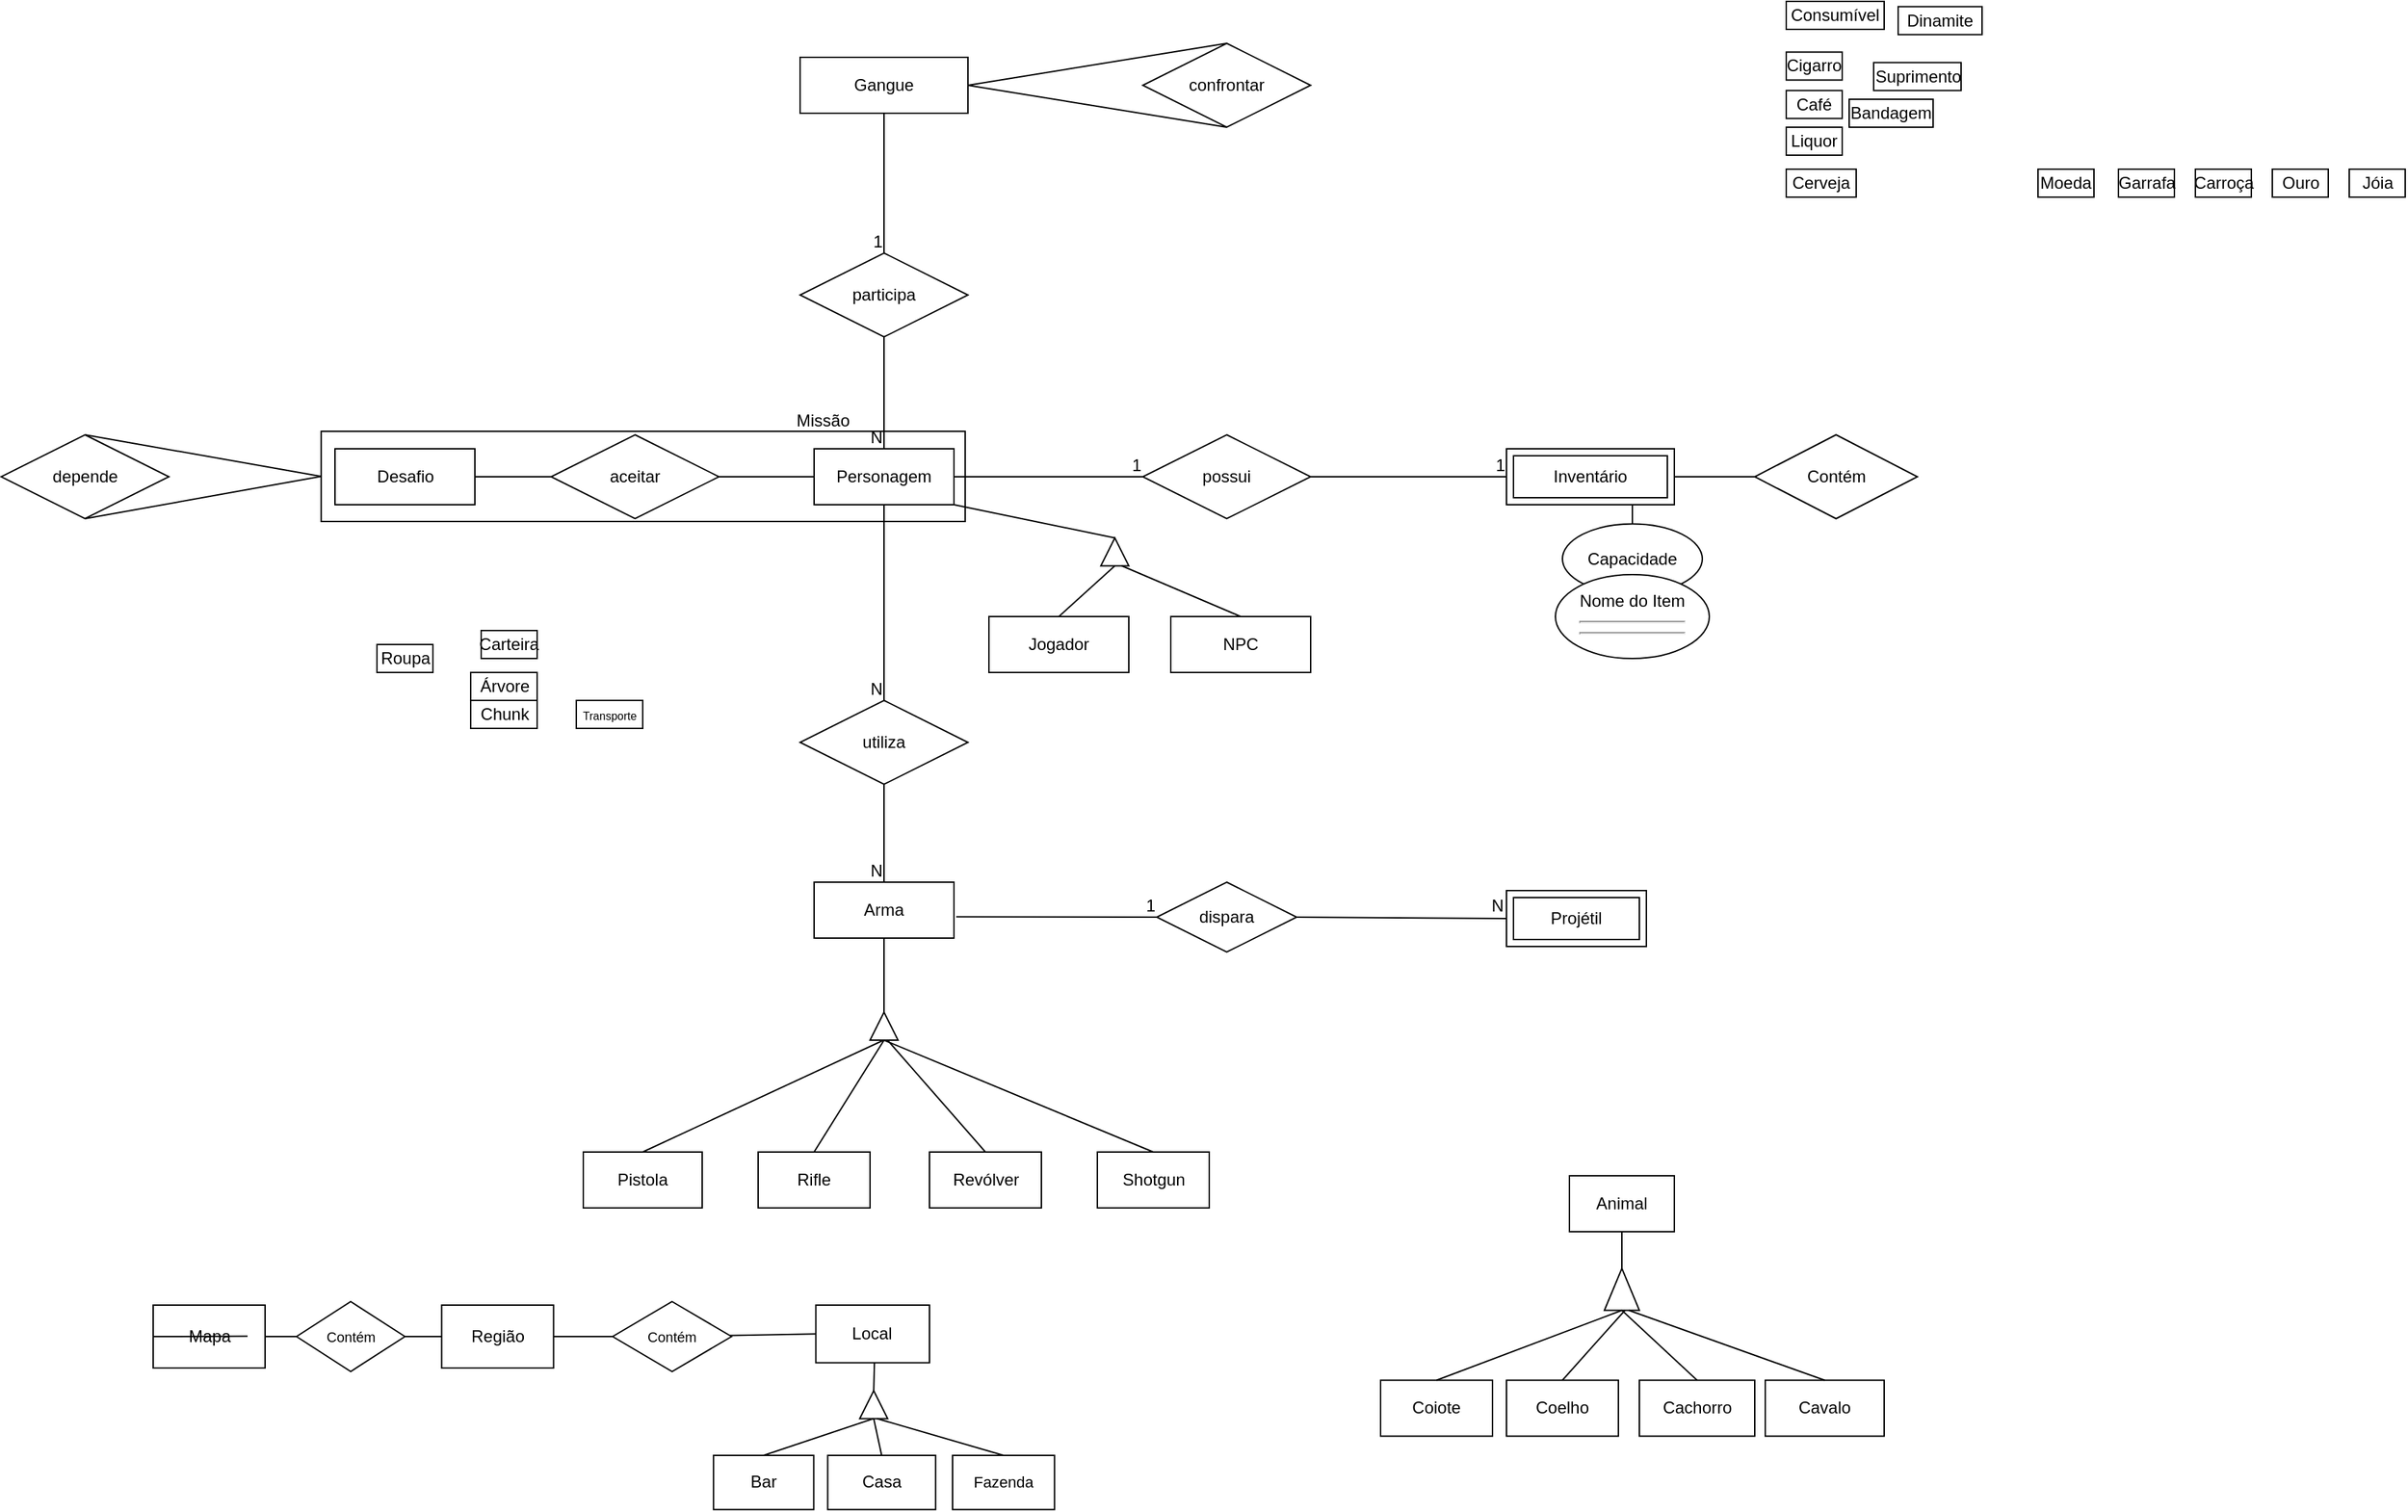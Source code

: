 <mxfile version="24.2.5" type="github">
  <diagram id="R2lEEEUBdFMjLlhIrx00" name="Page-1">
    <mxGraphModel dx="1717" dy="1564" grid="1" gridSize="10" guides="1" tooltips="1" connect="1" arrows="1" fold="1" page="1" pageScale="1" pageWidth="850" pageHeight="1100" math="0" shadow="0" extFonts="Permanent Marker^https://fonts.googleapis.com/css?family=Permanent+Marker">
      <root>
        <mxCell id="0" />
        <mxCell id="1" parent="0" />
        <mxCell id="edTjm4dISCqz6r1TiSTo-98" value="" style="group" parent="1" connectable="0" vertex="1">
          <mxGeometry x="152.63" y="122" width="498.75" height="90" as="geometry" />
        </mxCell>
        <mxCell id="edTjm4dISCqz6r1TiSTo-96" value="" style="rounded=0;whiteSpace=wrap;html=1;" parent="edTjm4dISCqz6r1TiSTo-98" vertex="1">
          <mxGeometry y="25.522" width="460.385" height="64.478" as="geometry" />
        </mxCell>
        <mxCell id="edTjm4dISCqz6r1TiSTo-97" value="Missão" style="text;html=1;align=center;verticalAlign=middle;resizable=1;points=[];autosize=1;strokeColor=none;fillColor=none;movable=1;rotatable=1;deletable=1;editable=1;locked=0;connectable=1;" parent="edTjm4dISCqz6r1TiSTo-98" vertex="1">
          <mxGeometry x="328.748" y="2.52" width="60" height="30" as="geometry" />
        </mxCell>
        <mxCell id="MHSS6djbWjyrjED063CA-1" value="Cachorro" style="whiteSpace=wrap;html=1;" parent="1" vertex="1">
          <mxGeometry x="1095" y="826.25" width="82.5" height="40" as="geometry" />
        </mxCell>
        <mxCell id="NFgqACAjN6bbBUPU2ulZ-8" value="Bar" style="whiteSpace=wrap;html=1;" parent="1" vertex="1">
          <mxGeometry x="433.12" y="880" width="71.63" height="38.75" as="geometry" />
        </mxCell>
        <mxCell id="PZfGzbShFNdAoiEEgzWy-10" value="Ouro" style="whiteSpace=wrap;html=1;" parent="1" vertex="1">
          <mxGeometry x="1547.5" y="-40" width="40" height="20" as="geometry" />
        </mxCell>
        <mxCell id="PZfGzbShFNdAoiEEgzWy-11" value="Coiote" style="whiteSpace=wrap;html=1;" parent="1" vertex="1">
          <mxGeometry x="910" y="826.25" width="80" height="40" as="geometry" />
        </mxCell>
        <mxCell id="PZfGzbShFNdAoiEEgzWy-12" value="Bandagem" style="whiteSpace=wrap;html=1;" parent="1" vertex="1">
          <mxGeometry x="1245" y="-90" width="60" height="20" as="geometry" />
        </mxCell>
        <mxCell id="PZfGzbShFNdAoiEEgzWy-13" value="Garrafa" style="whiteSpace=wrap;html=1;" parent="1" vertex="1">
          <mxGeometry x="1437.5" y="-40" width="40" height="20" as="geometry" />
        </mxCell>
        <mxCell id="PZfGzbShFNdAoiEEgzWy-14" value="Dinamite" style="whiteSpace=wrap;html=1;" parent="1" vertex="1">
          <mxGeometry x="1280" y="-156.25" width="60" height="20" as="geometry" />
        </mxCell>
        <mxCell id="MHSS6djbWjyrjED063CA-2" value="Jóia" style="whiteSpace=wrap;html=1;" parent="1" vertex="1">
          <mxGeometry x="1602.5" y="-40" width="40" height="20" as="geometry" />
        </mxCell>
        <mxCell id="MHSS6djbWjyrjED063CA-3" value="Coelho" style="whiteSpace=wrap;html=1;" parent="1" vertex="1">
          <mxGeometry x="1000" y="826.25" width="80" height="40" as="geometry" />
        </mxCell>
        <mxCell id="MHSS6djbWjyrjED063CA-5" value="Carroça" style="whiteSpace=wrap;html=1;" parent="1" vertex="1">
          <mxGeometry x="1492.5" y="-40" width="40" height="20" as="geometry" />
        </mxCell>
        <mxCell id="MHSS6djbWjyrjED063CA-6" value="Cavalo" style="whiteSpace=wrap;html=1;" parent="1" vertex="1">
          <mxGeometry x="1185" y="826.25" width="85" height="40" as="geometry" />
        </mxCell>
        <mxCell id="MHSS6djbWjyrjED063CA-7" value="Moeda" style="whiteSpace=wrap;html=1;" parent="1" vertex="1">
          <mxGeometry x="1380" y="-40" width="40" height="20" as="geometry" />
        </mxCell>
        <mxCell id="yV0FYIFKv9BxsQTMN04u-23" value="Carteira" style="whiteSpace=wrap;html=1;" parent="1" vertex="1">
          <mxGeometry x="267" y="290" width="40" height="20" as="geometry" />
        </mxCell>
        <mxCell id="MHSS6djbWjyrjED063CA-9" value="Consumível" style="whiteSpace=wrap;html=1;" parent="1" vertex="1">
          <mxGeometry x="1200" y="-160" width="70" height="20" as="geometry" />
        </mxCell>
        <mxCell id="MHSS6djbWjyrjED063CA-10" value="Cigarro" style="whiteSpace=wrap;html=1;" parent="1" vertex="1">
          <mxGeometry x="1200" y="-123.75" width="40" height="20" as="geometry" />
        </mxCell>
        <mxCell id="MHSS6djbWjyrjED063CA-11" value="Liquor" style="whiteSpace=wrap;html=1;" parent="1" vertex="1">
          <mxGeometry x="1200" y="-70" width="40" height="20" as="geometry" />
        </mxCell>
        <mxCell id="MHSS6djbWjyrjED063CA-12" value="Cerveja" style="whiteSpace=wrap;html=1;" parent="1" vertex="1">
          <mxGeometry x="1200" y="-40" width="50" height="20" as="geometry" />
        </mxCell>
        <mxCell id="MHSS6djbWjyrjED063CA-13" value="Café" style="whiteSpace=wrap;html=1;" parent="1" vertex="1">
          <mxGeometry x="1200" y="-96.25" width="40" height="20" as="geometry" />
        </mxCell>
        <mxCell id="MHSS6djbWjyrjED063CA-14" value="Animal" style="whiteSpace=wrap;html=1;" parent="1" vertex="1">
          <mxGeometry x="1045" y="680" width="75" height="40" as="geometry" />
        </mxCell>
        <mxCell id="NFgqACAjN6bbBUPU2ulZ-4" value="Roupa" style="whiteSpace=wrap;html=1;" parent="1" vertex="1">
          <mxGeometry x="192.5" y="300" width="40" height="20" as="geometry" />
        </mxCell>
        <mxCell id="NFgqACAjN6bbBUPU2ulZ-5" value="Suprimento" style="whiteSpace=wrap;html=1;" parent="1" vertex="1">
          <mxGeometry x="1262.5" y="-116.25" width="62.5" height="20" as="geometry" />
        </mxCell>
        <mxCell id="NFgqACAjN6bbBUPU2ulZ-10" value="&lt;font style=&quot;font-size: 11px;&quot;&gt;Fazenda&lt;/font&gt;" style="whiteSpace=wrap;html=1;" parent="1" vertex="1">
          <mxGeometry x="604" y="880" width="72.87" height="38.75" as="geometry" />
        </mxCell>
        <mxCell id="edTjm4dISCqz6r1TiSTo-13" value="Inventário" style="shape=ext;margin=3;double=1;whiteSpace=wrap;html=1;align=center;" parent="1" vertex="1">
          <mxGeometry x="1000" y="160" width="120" height="40" as="geometry" />
        </mxCell>
        <mxCell id="edTjm4dISCqz6r1TiSTo-19" value="Personagem" style="whiteSpace=wrap;html=1;align=center;" parent="1" vertex="1">
          <mxGeometry x="505" y="160" width="100" height="40" as="geometry" />
        </mxCell>
        <mxCell id="edTjm4dISCqz6r1TiSTo-20" value="possui" style="shape=rhombus;perimeter=rhombusPerimeter;whiteSpace=wrap;html=1;align=center;" parent="1" vertex="1">
          <mxGeometry x="740" y="150" width="120" height="60" as="geometry" />
        </mxCell>
        <mxCell id="edTjm4dISCqz6r1TiSTo-21" value="" style="endArrow=none;html=1;rounded=0;exitX=1;exitY=0.5;exitDx=0;exitDy=0;entryX=0;entryY=0.5;entryDx=0;entryDy=0;" parent="1" source="edTjm4dISCqz6r1TiSTo-19" target="edTjm4dISCqz6r1TiSTo-20" edge="1">
          <mxGeometry relative="1" as="geometry">
            <mxPoint x="700" y="170" as="sourcePoint" />
            <mxPoint x="860" y="170" as="targetPoint" />
          </mxGeometry>
        </mxCell>
        <mxCell id="edTjm4dISCqz6r1TiSTo-22" value="1" style="resizable=0;html=1;whiteSpace=wrap;align=right;verticalAlign=bottom;" parent="edTjm4dISCqz6r1TiSTo-21" connectable="0" vertex="1">
          <mxGeometry x="1" relative="1" as="geometry" />
        </mxCell>
        <mxCell id="edTjm4dISCqz6r1TiSTo-23" value="" style="endArrow=none;html=1;rounded=0;exitX=1;exitY=0.5;exitDx=0;exitDy=0;entryX=0;entryY=0.5;entryDx=0;entryDy=0;" parent="1" source="edTjm4dISCqz6r1TiSTo-20" target="edTjm4dISCqz6r1TiSTo-13" edge="1">
          <mxGeometry relative="1" as="geometry">
            <mxPoint x="830" y="170" as="sourcePoint" />
            <mxPoint x="990" y="170" as="targetPoint" />
          </mxGeometry>
        </mxCell>
        <mxCell id="edTjm4dISCqz6r1TiSTo-24" value="1" style="resizable=0;html=1;whiteSpace=wrap;align=right;verticalAlign=bottom;" parent="edTjm4dISCqz6r1TiSTo-23" connectable="0" vertex="1">
          <mxGeometry x="1" relative="1" as="geometry" />
        </mxCell>
        <mxCell id="W9NuQ4Psg400-CG8Jt55-2" value="Região" style="whiteSpace=wrap;html=1;align=center;" parent="1" vertex="1">
          <mxGeometry x="238.75" y="772.5" width="80" height="45" as="geometry" />
        </mxCell>
        <mxCell id="W9NuQ4Psg400-CG8Jt55-3" value="Árvore" style="whiteSpace=wrap;html=1;align=center;" parent="1" vertex="1">
          <mxGeometry x="259.5" y="320" width="47.5" height="20" as="geometry" />
        </mxCell>
        <mxCell id="W9NuQ4Psg400-CG8Jt55-4" value="Chunk" style="whiteSpace=wrap;html=1;align=center;" parent="1" vertex="1">
          <mxGeometry x="259.5" y="340" width="47.5" height="20" as="geometry" />
        </mxCell>
        <mxCell id="W9NuQ4Psg400-CG8Jt55-5" value="&lt;font style=&quot;font-size: 8px;&quot;&gt;Transporte&lt;/font&gt;" style="whiteSpace=wrap;html=1;align=center;" parent="1" vertex="1">
          <mxGeometry x="335" y="340" width="47.5" height="20" as="geometry" />
        </mxCell>
        <mxCell id="W9NuQ4Psg400-CG8Jt55-6" value="Local" style="whiteSpace=wrap;html=1;align=center;direction=south;" parent="1" vertex="1">
          <mxGeometry x="506.25" y="772.5" width="81.25" height="41.25" as="geometry" />
        </mxCell>
        <mxCell id="edTjm4dISCqz6r1TiSTo-25" value="Gangue" style="whiteSpace=wrap;html=1;align=center;" parent="1" vertex="1">
          <mxGeometry x="495" y="-120" width="120" height="40" as="geometry" />
        </mxCell>
        <mxCell id="edTjm4dISCqz6r1TiSTo-26" value="participa" style="shape=rhombus;perimeter=rhombusPerimeter;whiteSpace=wrap;html=1;align=center;" parent="1" vertex="1">
          <mxGeometry x="495" y="20" width="120" height="60" as="geometry" />
        </mxCell>
        <mxCell id="edTjm4dISCqz6r1TiSTo-35" value="" style="endArrow=none;html=1;rounded=0;exitX=0.5;exitY=1;exitDx=0;exitDy=0;entryX=0.5;entryY=0;entryDx=0;entryDy=0;" parent="1" source="edTjm4dISCqz6r1TiSTo-26" target="edTjm4dISCqz6r1TiSTo-19" edge="1">
          <mxGeometry relative="1" as="geometry">
            <mxPoint x="720" y="110" as="sourcePoint" />
            <mxPoint x="880" y="110" as="targetPoint" />
          </mxGeometry>
        </mxCell>
        <mxCell id="edTjm4dISCqz6r1TiSTo-36" value="N" style="resizable=0;html=1;whiteSpace=wrap;align=right;verticalAlign=bottom;" parent="edTjm4dISCqz6r1TiSTo-35" connectable="0" vertex="1">
          <mxGeometry x="1" relative="1" as="geometry" />
        </mxCell>
        <mxCell id="edTjm4dISCqz6r1TiSTo-37" value="" style="endArrow=none;html=1;rounded=0;exitX=0.5;exitY=1;exitDx=0;exitDy=0;entryX=0.5;entryY=0;entryDx=0;entryDy=0;" parent="1" source="edTjm4dISCqz6r1TiSTo-25" target="edTjm4dISCqz6r1TiSTo-26" edge="1">
          <mxGeometry relative="1" as="geometry">
            <mxPoint x="690" y="-70" as="sourcePoint" />
            <mxPoint x="850" y="-70" as="targetPoint" />
          </mxGeometry>
        </mxCell>
        <mxCell id="edTjm4dISCqz6r1TiSTo-38" value="1" style="resizable=0;html=1;whiteSpace=wrap;align=right;verticalAlign=bottom;" parent="edTjm4dISCqz6r1TiSTo-37" connectable="0" vertex="1">
          <mxGeometry x="1" relative="1" as="geometry" />
        </mxCell>
        <mxCell id="edTjm4dISCqz6r1TiSTo-39" value="Arma" style="whiteSpace=wrap;html=1;align=center;" parent="1" vertex="1">
          <mxGeometry x="505" y="470" width="100" height="40" as="geometry" />
        </mxCell>
        <mxCell id="7i5WLGqGZnLkVZAE3K9o-2" value="" style="endArrow=none;html=1;rounded=0;entryX=0;entryY=0.5;entryDx=0;entryDy=0;" parent="1" source="W9NuQ4Psg400-CG8Jt55-1" edge="1">
          <mxGeometry relative="1" as="geometry">
            <mxPoint x="100" y="794.81" as="sourcePoint" />
            <mxPoint x="135" y="795" as="targetPoint" />
          </mxGeometry>
        </mxCell>
        <mxCell id="edTjm4dISCqz6r1TiSTo-42" value="Projétil" style="shape=ext;margin=3;double=1;whiteSpace=wrap;html=1;align=center;" parent="1" vertex="1">
          <mxGeometry x="1000" y="476" width="100" height="40" as="geometry" />
        </mxCell>
        <mxCell id="7i5WLGqGZnLkVZAE3K9o-3" value="" style="endArrow=none;html=1;rounded=0;entryX=0;entryY=0.5;entryDx=0;entryDy=0;exitX=1;exitY=0.5;exitDx=0;exitDy=0;" parent="1" source="7i5WLGqGZnLkVZAE3K9o-4" target="W9NuQ4Psg400-CG8Jt55-2" edge="1">
          <mxGeometry relative="1" as="geometry">
            <mxPoint x="185" y="794.81" as="sourcePoint" />
            <mxPoint x="225" y="795" as="targetPoint" />
          </mxGeometry>
        </mxCell>
        <mxCell id="edTjm4dISCqz6r1TiSTo-43" value="dispara" style="shape=rhombus;perimeter=rhombusPerimeter;whiteSpace=wrap;html=1;align=center;" parent="1" vertex="1">
          <mxGeometry x="750" y="470" width="100" height="50" as="geometry" />
        </mxCell>
        <mxCell id="7i5WLGqGZnLkVZAE3K9o-4" value="&lt;font style=&quot;font-size: 10px;&quot;&gt;Contém&lt;/font&gt;" style="shape=rhombus;perimeter=rhombusPerimeter;whiteSpace=wrap;html=1;align=center;" parent="1" vertex="1">
          <mxGeometry x="135" y="770" width="77.5" height="50" as="geometry" />
        </mxCell>
        <mxCell id="edTjm4dISCqz6r1TiSTo-47" value="" style="endArrow=none;html=1;rounded=0;exitX=1.016;exitY=0.618;exitDx=0;exitDy=0;exitPerimeter=0;entryX=0;entryY=0.5;entryDx=0;entryDy=0;" parent="1" source="edTjm4dISCqz6r1TiSTo-39" target="edTjm4dISCqz6r1TiSTo-43" edge="1">
          <mxGeometry relative="1" as="geometry">
            <mxPoint x="960" y="660" as="sourcePoint" />
            <mxPoint x="1120" y="660" as="targetPoint" />
          </mxGeometry>
        </mxCell>
        <mxCell id="edTjm4dISCqz6r1TiSTo-48" value="1" style="resizable=0;html=1;whiteSpace=wrap;align=right;verticalAlign=bottom;" parent="edTjm4dISCqz6r1TiSTo-47" connectable="0" vertex="1">
          <mxGeometry x="1" relative="1" as="geometry" />
        </mxCell>
        <mxCell id="85WI85ty-LJdvJp_Vegn-1" value="Capacidade" style="ellipse;whiteSpace=wrap;html=1;align=center;" parent="1" vertex="1">
          <mxGeometry x="1040" y="213.75" width="100" height="50" as="geometry" />
        </mxCell>
        <mxCell id="edTjm4dISCqz6r1TiSTo-49" value="" style="endArrow=none;html=1;rounded=0;exitX=1;exitY=0.5;exitDx=0;exitDy=0;entryX=0;entryY=0.5;entryDx=0;entryDy=0;" parent="1" source="edTjm4dISCqz6r1TiSTo-43" target="edTjm4dISCqz6r1TiSTo-42" edge="1">
          <mxGeometry relative="1" as="geometry">
            <mxPoint x="920" y="640" as="sourcePoint" />
            <mxPoint x="1080" y="640" as="targetPoint" />
          </mxGeometry>
        </mxCell>
        <mxCell id="edTjm4dISCqz6r1TiSTo-50" value="N" style="resizable=0;html=1;whiteSpace=wrap;align=right;verticalAlign=bottom;" parent="edTjm4dISCqz6r1TiSTo-49" connectable="0" vertex="1">
          <mxGeometry x="1" relative="1" as="geometry" />
        </mxCell>
        <mxCell id="7i5WLGqGZnLkVZAE3K9o-5" value="" style="endArrow=none;html=1;rounded=0;entryX=0;entryY=0.5;entryDx=0;entryDy=0;exitX=1;exitY=0.5;exitDx=0;exitDy=0;" parent="1" source="W9NuQ4Psg400-CG8Jt55-2" edge="1">
          <mxGeometry relative="1" as="geometry">
            <mxPoint x="329.75" y="794.81" as="sourcePoint" />
            <mxPoint x="364.75" y="795" as="targetPoint" />
          </mxGeometry>
        </mxCell>
        <mxCell id="edTjm4dISCqz6r1TiSTo-51" value="Rifle" style="whiteSpace=wrap;html=1;align=center;" parent="1" vertex="1">
          <mxGeometry x="465" y="663" width="80" height="40" as="geometry" />
        </mxCell>
        <mxCell id="85WI85ty-LJdvJp_Vegn-2" value="" style="endArrow=none;html=1;rounded=0;entryX=0.75;entryY=1;entryDx=0;entryDy=0;exitX=0.5;exitY=0;exitDx=0;exitDy=0;" parent="1" source="85WI85ty-LJdvJp_Vegn-1" target="edTjm4dISCqz6r1TiSTo-13" edge="1">
          <mxGeometry width="50" height="50" relative="1" as="geometry">
            <mxPoint x="1160" y="210" as="sourcePoint" />
            <mxPoint x="1210" y="160" as="targetPoint" />
          </mxGeometry>
        </mxCell>
        <mxCell id="85WI85ty-LJdvJp_Vegn-4" value="Nome do Item&lt;hr&gt;&lt;hr&gt;" style="ellipse;whiteSpace=wrap;html=1;align=center;" parent="1" vertex="1">
          <mxGeometry x="1035" y="250" width="110" height="60" as="geometry" />
        </mxCell>
        <mxCell id="edTjm4dISCqz6r1TiSTo-52" value="Pistola" style="whiteSpace=wrap;html=1;align=center;" parent="1" vertex="1">
          <mxGeometry x="340" y="663" width="85" height="40" as="geometry" />
        </mxCell>
        <mxCell id="7i5WLGqGZnLkVZAE3K9o-6" value="" style="endArrow=none;html=1;rounded=0;entryX=0.5;entryY=1;entryDx=0;entryDy=0;" parent="1" source="7i5WLGqGZnLkVZAE3K9o-7" target="W9NuQ4Psg400-CG8Jt55-6" edge="1">
          <mxGeometry relative="1" as="geometry">
            <mxPoint x="414.75" y="794.81" as="sourcePoint" />
            <mxPoint x="454.75" y="795" as="targetPoint" />
          </mxGeometry>
        </mxCell>
        <mxCell id="edTjm4dISCqz6r1TiSTo-53" value="Shotgun" style="whiteSpace=wrap;html=1;align=center;" parent="1" vertex="1">
          <mxGeometry x="707.5" y="663" width="80" height="40" as="geometry" />
        </mxCell>
        <mxCell id="edTjm4dISCqz6r1TiSTo-54" value="Revólver" style="whiteSpace=wrap;html=1;align=center;" parent="1" vertex="1">
          <mxGeometry x="587.5" y="663" width="80" height="40" as="geometry" />
        </mxCell>
        <mxCell id="edTjm4dISCqz6r1TiSTo-55" value="Jogador" style="whiteSpace=wrap;html=1;align=center;" parent="1" vertex="1">
          <mxGeometry x="630" y="280" width="100" height="40" as="geometry" />
        </mxCell>
        <mxCell id="edTjm4dISCqz6r1TiSTo-56" value="NPC" style="whiteSpace=wrap;html=1;align=center;" parent="1" vertex="1">
          <mxGeometry x="760" y="280" width="100" height="40" as="geometry" />
        </mxCell>
        <mxCell id="7i5WLGqGZnLkVZAE3K9o-8" value="" style="triangle;whiteSpace=wrap;html=1;direction=north;" parent="1" vertex="1">
          <mxGeometry x="1070" y="746.25" width="25" height="30" as="geometry" />
        </mxCell>
        <mxCell id="7i5WLGqGZnLkVZAE3K9o-9" value="" style="endArrow=none;html=1;rounded=0;entryX=0.5;entryY=1;entryDx=0;entryDy=0;exitX=1;exitY=0.5;exitDx=0;exitDy=0;" parent="1" source="7i5WLGqGZnLkVZAE3K9o-8" target="MHSS6djbWjyrjED063CA-14" edge="1">
          <mxGeometry width="50" height="50" relative="1" as="geometry">
            <mxPoint x="1117.5" y="746.25" as="sourcePoint" />
            <mxPoint x="1167.5" y="696.25" as="targetPoint" />
          </mxGeometry>
        </mxCell>
        <mxCell id="7i5WLGqGZnLkVZAE3K9o-10" value="" style="endArrow=none;html=1;rounded=0;entryX=0;entryY=0.5;entryDx=0;entryDy=0;exitX=0.5;exitY=0;exitDx=0;exitDy=0;" parent="1" source="PZfGzbShFNdAoiEEgzWy-11" target="7i5WLGqGZnLkVZAE3K9o-8" edge="1">
          <mxGeometry width="50" height="50" relative="1" as="geometry">
            <mxPoint x="1095.5" y="766.25" as="sourcePoint" />
            <mxPoint x="1095.5" y="746.25" as="targetPoint" />
          </mxGeometry>
        </mxCell>
        <mxCell id="7i5WLGqGZnLkVZAE3K9o-11" value="" style="endArrow=none;html=1;rounded=0;entryX=0.5;entryY=1;entryDx=0;entryDy=0;exitX=0.5;exitY=0;exitDx=0;exitDy=0;" parent="1" source="MHSS6djbWjyrjED063CA-3" edge="1">
          <mxGeometry width="50" height="50" relative="1" as="geometry">
            <mxPoint x="1084.71" y="796.25" as="sourcePoint" />
            <mxPoint x="1084.71" y="776.25" as="targetPoint" />
          </mxGeometry>
        </mxCell>
        <mxCell id="7i5WLGqGZnLkVZAE3K9o-12" value="" style="endArrow=none;html=1;rounded=0;entryX=0;entryY=0.5;entryDx=0;entryDy=0;exitX=0.5;exitY=0;exitDx=0;exitDy=0;" parent="1" source="MHSS6djbWjyrjED063CA-1" target="7i5WLGqGZnLkVZAE3K9o-8" edge="1">
          <mxGeometry width="50" height="50" relative="1" as="geometry">
            <mxPoint x="1115.5" y="786.25" as="sourcePoint" />
            <mxPoint x="1115.5" y="766.25" as="targetPoint" />
          </mxGeometry>
        </mxCell>
        <mxCell id="7i5WLGqGZnLkVZAE3K9o-13" value="" style="endArrow=none;html=1;rounded=0;exitX=0.5;exitY=0;exitDx=0;exitDy=0;" parent="1" source="MHSS6djbWjyrjED063CA-6" edge="1">
          <mxGeometry width="50" height="50" relative="1" as="geometry">
            <mxPoint x="1125.5" y="796.25" as="sourcePoint" />
            <mxPoint x="1087.5" y="776.25" as="targetPoint" />
          </mxGeometry>
        </mxCell>
        <mxCell id="edTjm4dISCqz6r1TiSTo-68" value="" style="triangle;whiteSpace=wrap;html=1;direction=north;" parent="1" vertex="1">
          <mxGeometry x="545" y="563" width="20" height="20" as="geometry" />
        </mxCell>
        <mxCell id="edTjm4dISCqz6r1TiSTo-70" value="" style="endArrow=none;html=1;rounded=0;entryX=0.5;entryY=1;entryDx=0;entryDy=0;exitX=0.5;exitY=0;exitDx=0;exitDy=0;" parent="1" source="edTjm4dISCqz6r1TiSTo-52" edge="1">
          <mxGeometry width="50" height="50" relative="1" as="geometry">
            <mxPoint x="527.5" y="613" as="sourcePoint" />
            <mxPoint x="554.71" y="583" as="targetPoint" />
          </mxGeometry>
        </mxCell>
        <mxCell id="edTjm4dISCqz6r1TiSTo-71" value="" style="endArrow=none;html=1;rounded=0;entryX=0;entryY=0.5;entryDx=0;entryDy=0;exitX=0.5;exitY=0;exitDx=0;exitDy=0;" parent="1" source="edTjm4dISCqz6r1TiSTo-51" target="edTjm4dISCqz6r1TiSTo-68" edge="1">
          <mxGeometry width="50" height="50" relative="1" as="geometry">
            <mxPoint x="582.5" y="613" as="sourcePoint" />
            <mxPoint x="585.5" y="573" as="targetPoint" />
          </mxGeometry>
        </mxCell>
        <mxCell id="edTjm4dISCqz6r1TiSTo-72" value="" style="endArrow=none;html=1;rounded=0;exitX=0.5;exitY=0;exitDx=0;exitDy=0;" parent="1" source="edTjm4dISCqz6r1TiSTo-54" edge="1">
          <mxGeometry width="50" height="50" relative="1" as="geometry">
            <mxPoint x="635" y="613" as="sourcePoint" />
            <mxPoint x="557.5" y="583" as="targetPoint" />
          </mxGeometry>
        </mxCell>
        <mxCell id="edTjm4dISCqz6r1TiSTo-73" value="" style="endArrow=none;html=1;rounded=0;exitX=0.5;exitY=1;exitDx=0;exitDy=0;entryX=1;entryY=0.5;entryDx=0;entryDy=0;" parent="1" source="edTjm4dISCqz6r1TiSTo-39" target="edTjm4dISCqz6r1TiSTo-68" edge="1">
          <mxGeometry relative="1" as="geometry">
            <mxPoint x="490" y="550" as="sourcePoint" />
            <mxPoint x="650" y="550" as="targetPoint" />
          </mxGeometry>
        </mxCell>
        <mxCell id="edTjm4dISCqz6r1TiSTo-75" value="" style="endArrow=none;html=1;rounded=0;exitX=0;exitY=0.5;exitDx=0;exitDy=0;entryX=0.5;entryY=0;entryDx=0;entryDy=0;" parent="1" source="edTjm4dISCqz6r1TiSTo-68" target="edTjm4dISCqz6r1TiSTo-53" edge="1">
          <mxGeometry relative="1" as="geometry">
            <mxPoint x="857.5" y="580" as="sourcePoint" />
            <mxPoint x="1017.5" y="580" as="targetPoint" />
          </mxGeometry>
        </mxCell>
        <mxCell id="bdcIUMsAj0LZyXpdn6So-8" value="" style="triangle;whiteSpace=wrap;html=1;direction=north;" parent="1" vertex="1">
          <mxGeometry x="537.63" y="833.75" width="20" height="20" as="geometry" />
        </mxCell>
        <mxCell id="edTjm4dISCqz6r1TiSTo-77" value="utiliza" style="shape=rhombus;perimeter=rhombusPerimeter;whiteSpace=wrap;html=1;align=center;" parent="1" vertex="1">
          <mxGeometry x="495" y="340" width="120" height="60" as="geometry" />
        </mxCell>
        <mxCell id="bdcIUMsAj0LZyXpdn6So-9" value="" style="endArrow=none;html=1;rounded=0;entryX=0.5;entryY=1;entryDx=0;entryDy=0;exitX=1;exitY=0.5;exitDx=0;exitDy=0;" parent="1" source="bdcIUMsAj0LZyXpdn6So-8" edge="1">
          <mxGeometry width="50" height="50" relative="1" as="geometry">
            <mxPoint x="580.13" y="823.75" as="sourcePoint" />
            <mxPoint x="548.13" y="813.75" as="targetPoint" />
          </mxGeometry>
        </mxCell>
        <mxCell id="edTjm4dISCqz6r1TiSTo-78" value="" style="endArrow=none;html=1;rounded=0;exitX=0.5;exitY=1;exitDx=0;exitDy=0;entryX=0.5;entryY=0;entryDx=0;entryDy=0;" parent="1" source="edTjm4dISCqz6r1TiSTo-19" target="edTjm4dISCqz6r1TiSTo-77" edge="1">
          <mxGeometry relative="1" as="geometry">
            <mxPoint x="760" y="350" as="sourcePoint" />
            <mxPoint x="920" y="350" as="targetPoint" />
          </mxGeometry>
        </mxCell>
        <mxCell id="edTjm4dISCqz6r1TiSTo-79" value="N" style="resizable=0;html=1;whiteSpace=wrap;align=right;verticalAlign=bottom;" parent="edTjm4dISCqz6r1TiSTo-78" connectable="0" vertex="1">
          <mxGeometry x="1" relative="1" as="geometry" />
        </mxCell>
        <mxCell id="bdcIUMsAj0LZyXpdn6So-11" value="" style="endArrow=none;html=1;rounded=0;entryX=0.5;entryY=1;entryDx=0;entryDy=0;exitX=0.5;exitY=0;exitDx=0;exitDy=0;" parent="1" source="NFgqACAjN6bbBUPU2ulZ-8" edge="1">
          <mxGeometry width="50" height="50" relative="1" as="geometry">
            <mxPoint x="520.13" y="883.75" as="sourcePoint" />
            <mxPoint x="547.34" y="853.75" as="targetPoint" />
          </mxGeometry>
        </mxCell>
        <mxCell id="edTjm4dISCqz6r1TiSTo-80" value="" style="endArrow=none;html=1;rounded=0;exitX=0.5;exitY=1;exitDx=0;exitDy=0;entryX=0.5;entryY=0;entryDx=0;entryDy=0;" parent="1" source="edTjm4dISCqz6r1TiSTo-77" target="edTjm4dISCqz6r1TiSTo-39" edge="1">
          <mxGeometry relative="1" as="geometry">
            <mxPoint x="640" y="500" as="sourcePoint" />
            <mxPoint x="800" y="500" as="targetPoint" />
          </mxGeometry>
        </mxCell>
        <mxCell id="edTjm4dISCqz6r1TiSTo-81" value="N" style="resizable=0;html=1;whiteSpace=wrap;align=right;verticalAlign=bottom;" parent="edTjm4dISCqz6r1TiSTo-80" connectable="0" vertex="1">
          <mxGeometry x="1" relative="1" as="geometry" />
        </mxCell>
        <mxCell id="edTjm4dISCqz6r1TiSTo-82" value="" style="triangle;whiteSpace=wrap;html=1;direction=north;" parent="1" vertex="1">
          <mxGeometry x="710" y="223.75" width="20" height="20" as="geometry" />
        </mxCell>
        <mxCell id="bdcIUMsAj0LZyXpdn6So-12" value="" style="endArrow=none;html=1;rounded=0;entryX=0;entryY=0.5;entryDx=0;entryDy=0;exitX=0.5;exitY=0;exitDx=0;exitDy=0;" parent="1" source="bdcIUMsAj0LZyXpdn6So-14" target="bdcIUMsAj0LZyXpdn6So-8" edge="1">
          <mxGeometry width="50" height="50" relative="1" as="geometry">
            <mxPoint x="575.13" y="883.75" as="sourcePoint" />
            <mxPoint x="578.13" y="843.75" as="targetPoint" />
          </mxGeometry>
        </mxCell>
        <mxCell id="edTjm4dISCqz6r1TiSTo-84" value="" style="endArrow=none;html=1;rounded=0;exitX=1;exitY=1;exitDx=0;exitDy=0;entryX=1;entryY=0.5;entryDx=0;entryDy=0;" parent="1" source="edTjm4dISCqz6r1TiSTo-19" target="edTjm4dISCqz6r1TiSTo-82" edge="1">
          <mxGeometry relative="1" as="geometry">
            <mxPoint x="610" y="230" as="sourcePoint" />
            <mxPoint x="770" y="230" as="targetPoint" />
          </mxGeometry>
        </mxCell>
        <mxCell id="bdcIUMsAj0LZyXpdn6So-13" value="" style="endArrow=none;html=1;rounded=0;exitX=0.5;exitY=0;exitDx=0;exitDy=0;" parent="1" source="NFgqACAjN6bbBUPU2ulZ-10" edge="1">
          <mxGeometry width="50" height="50" relative="1" as="geometry">
            <mxPoint x="628.13" y="883.75" as="sourcePoint" />
            <mxPoint x="550.13" y="853.75" as="targetPoint" />
          </mxGeometry>
        </mxCell>
        <mxCell id="edTjm4dISCqz6r1TiSTo-86" value="" style="endArrow=none;html=1;rounded=0;exitX=0;exitY=0.5;exitDx=0;exitDy=0;entryX=0.5;entryY=0;entryDx=0;entryDy=0;" parent="1" source="edTjm4dISCqz6r1TiSTo-82" target="edTjm4dISCqz6r1TiSTo-55" edge="1">
          <mxGeometry relative="1" as="geometry">
            <mxPoint x="650" y="250" as="sourcePoint" />
            <mxPoint x="810" y="250" as="targetPoint" />
          </mxGeometry>
        </mxCell>
        <mxCell id="bdcIUMsAj0LZyXpdn6So-14" value="Casa" style="whiteSpace=wrap;html=1;" parent="1" vertex="1">
          <mxGeometry x="514.74" y="880" width="77.13" height="38.75" as="geometry" />
        </mxCell>
        <mxCell id="edTjm4dISCqz6r1TiSTo-87" value="" style="endArrow=none;html=1;rounded=0;exitX=0;exitY=0.75;exitDx=0;exitDy=0;entryX=0.5;entryY=0;entryDx=0;entryDy=0;" parent="1" source="edTjm4dISCqz6r1TiSTo-82" target="edTjm4dISCqz6r1TiSTo-56" edge="1">
          <mxGeometry relative="1" as="geometry">
            <mxPoint x="620" y="240" as="sourcePoint" />
            <mxPoint x="780" y="240" as="targetPoint" />
          </mxGeometry>
        </mxCell>
        <mxCell id="edTjm4dISCqz6r1TiSTo-88" value="confrontar" style="shape=rhombus;perimeter=rhombusPerimeter;whiteSpace=wrap;html=1;align=center;" parent="1" vertex="1">
          <mxGeometry x="740" y="-130" width="120" height="60" as="geometry" />
        </mxCell>
        <mxCell id="edTjm4dISCqz6r1TiSTo-89" value="" style="endArrow=none;html=1;rounded=0;exitX=1;exitY=0.5;exitDx=0;exitDy=0;entryX=0.5;entryY=0;entryDx=0;entryDy=0;" parent="1" source="edTjm4dISCqz6r1TiSTo-25" target="edTjm4dISCqz6r1TiSTo-88" edge="1">
          <mxGeometry relative="1" as="geometry">
            <mxPoint x="700" y="-140" as="sourcePoint" />
            <mxPoint x="860" y="-140" as="targetPoint" />
          </mxGeometry>
        </mxCell>
        <mxCell id="W9NuQ4Psg400-CG8Jt55-1" value="Mapa" style="whiteSpace=wrap;html=1;align=center;" parent="1" vertex="1">
          <mxGeometry x="32.5" y="772.5" width="80" height="45" as="geometry" />
        </mxCell>
        <mxCell id="7i5WLGqGZnLkVZAE3K9o-7" value="&lt;font style=&quot;font-size: 10px;&quot;&gt;Contém&lt;/font&gt;" style="shape=rhombus;perimeter=rhombusPerimeter;whiteSpace=wrap;html=1;align=center;" parent="1" vertex="1">
          <mxGeometry x="361" y="770" width="85" height="50" as="geometry" />
        </mxCell>
        <mxCell id="edTjm4dISCqz6r1TiSTo-90" value="" style="endArrow=none;html=1;rounded=0;exitX=1;exitY=0.5;exitDx=0;exitDy=0;entryX=0.5;entryY=1;entryDx=0;entryDy=0;" parent="1" source="edTjm4dISCqz6r1TiSTo-25" target="edTjm4dISCqz6r1TiSTo-88" edge="1">
          <mxGeometry relative="1" as="geometry">
            <mxPoint x="690" y="-160" as="sourcePoint" />
            <mxPoint x="850" y="-160" as="targetPoint" />
          </mxGeometry>
        </mxCell>
        <mxCell id="edTjm4dISCqz6r1TiSTo-91" value="Desafio" style="whiteSpace=wrap;html=1;align=center;" parent="1" vertex="1">
          <mxGeometry x="162.5" y="160" width="100" height="40" as="geometry" />
        </mxCell>
        <mxCell id="edTjm4dISCqz6r1TiSTo-93" value="aceitar" style="shape=rhombus;perimeter=rhombusPerimeter;whiteSpace=wrap;html=1;align=center;" parent="1" vertex="1">
          <mxGeometry x="317" y="150" width="120" height="60" as="geometry" />
        </mxCell>
        <mxCell id="edTjm4dISCqz6r1TiSTo-94" value="" style="endArrow=none;html=1;rounded=0;exitX=1;exitY=0.5;exitDx=0;exitDy=0;entryX=0;entryY=0.5;entryDx=0;entryDy=0;" parent="1" source="edTjm4dISCqz6r1TiSTo-93" target="edTjm4dISCqz6r1TiSTo-19" edge="1">
          <mxGeometry relative="1" as="geometry">
            <mxPoint x="420" y="250" as="sourcePoint" />
            <mxPoint x="580" y="250" as="targetPoint" />
          </mxGeometry>
        </mxCell>
        <mxCell id="edTjm4dISCqz6r1TiSTo-95" value="" style="endArrow=none;html=1;rounded=0;exitX=1;exitY=0.5;exitDx=0;exitDy=0;entryX=0;entryY=0.5;entryDx=0;entryDy=0;" parent="1" source="edTjm4dISCqz6r1TiSTo-91" target="edTjm4dISCqz6r1TiSTo-93" edge="1">
          <mxGeometry relative="1" as="geometry">
            <mxPoint x="290" y="290" as="sourcePoint" />
            <mxPoint x="450" y="290" as="targetPoint" />
          </mxGeometry>
        </mxCell>
        <mxCell id="edTjm4dISCqz6r1TiSTo-101" value="depende" style="shape=rhombus;perimeter=rhombusPerimeter;whiteSpace=wrap;html=1;align=center;" parent="1" vertex="1">
          <mxGeometry x="-76.25" y="150" width="120" height="60" as="geometry" />
        </mxCell>
        <mxCell id="edTjm4dISCqz6r1TiSTo-102" value="" style="endArrow=none;html=1;rounded=0;entryX=0;entryY=0.5;entryDx=0;entryDy=0;exitX=0.5;exitY=0;exitDx=0;exitDy=0;" parent="1" source="edTjm4dISCqz6r1TiSTo-101" target="edTjm4dISCqz6r1TiSTo-96" edge="1">
          <mxGeometry relative="1" as="geometry">
            <mxPoint x="30" y="110" as="sourcePoint" />
            <mxPoint x="190" y="110" as="targetPoint" />
          </mxGeometry>
        </mxCell>
        <mxCell id="edTjm4dISCqz6r1TiSTo-103" value="" style="endArrow=none;html=1;rounded=0;exitX=0.5;exitY=1;exitDx=0;exitDy=0;entryX=0;entryY=0.5;entryDx=0;entryDy=0;" parent="1" source="edTjm4dISCqz6r1TiSTo-101" target="edTjm4dISCqz6r1TiSTo-96" edge="1">
          <mxGeometry relative="1" as="geometry">
            <mxPoint x="50" y="240" as="sourcePoint" />
            <mxPoint x="210" y="240" as="targetPoint" />
          </mxGeometry>
        </mxCell>
        <mxCell id="bdcIUMsAj0LZyXpdn6So-18" value="" style="endArrow=none;html=1;rounded=0;entryX=0;entryY=0.5;entryDx=0;entryDy=0;" parent="1" target="W9NuQ4Psg400-CG8Jt55-1" edge="1">
          <mxGeometry relative="1" as="geometry">
            <mxPoint x="100" y="794.81" as="sourcePoint" />
            <mxPoint x="135" y="795" as="targetPoint" />
          </mxGeometry>
        </mxCell>
        <mxCell id="zrA66kBHLIKpK4oijakD-1" value="Contém" style="shape=rhombus;perimeter=rhombusPerimeter;whiteSpace=wrap;html=1;align=center;" vertex="1" parent="1">
          <mxGeometry x="1177.5" y="150" width="116.25" height="60" as="geometry" />
        </mxCell>
        <mxCell id="zrA66kBHLIKpK4oijakD-2" value="" style="endArrow=none;html=1;rounded=0;exitX=1;exitY=0.5;exitDx=0;exitDy=0;entryX=0;entryY=0.5;entryDx=0;entryDy=0;" edge="1" parent="1" source="edTjm4dISCqz6r1TiSTo-13" target="zrA66kBHLIKpK4oijakD-1">
          <mxGeometry relative="1" as="geometry">
            <mxPoint x="1090" y="270" as="sourcePoint" />
            <mxPoint x="1250" y="270" as="targetPoint" />
          </mxGeometry>
        </mxCell>
      </root>
    </mxGraphModel>
  </diagram>
</mxfile>
